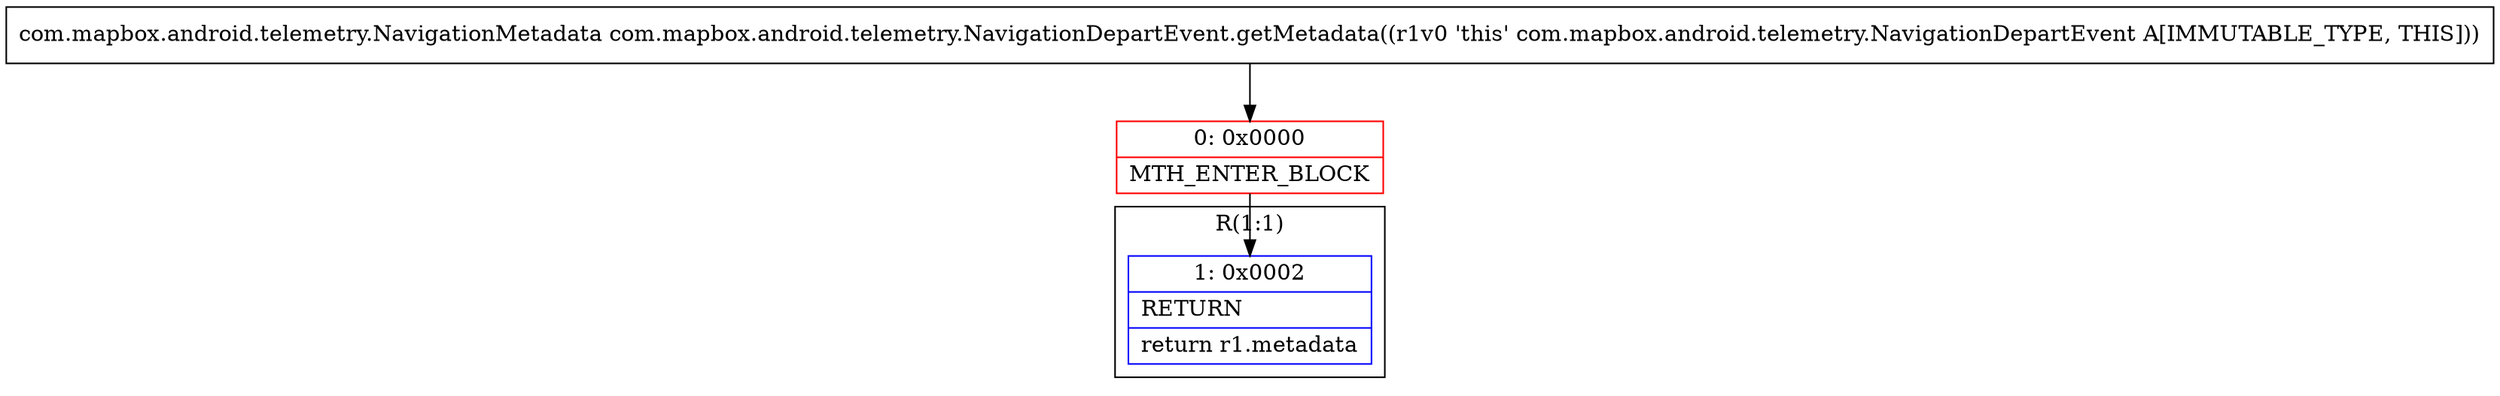 digraph "CFG forcom.mapbox.android.telemetry.NavigationDepartEvent.getMetadata()Lcom\/mapbox\/android\/telemetry\/NavigationMetadata;" {
subgraph cluster_Region_1093206408 {
label = "R(1:1)";
node [shape=record,color=blue];
Node_1 [shape=record,label="{1\:\ 0x0002|RETURN\l|return r1.metadata\l}"];
}
Node_0 [shape=record,color=red,label="{0\:\ 0x0000|MTH_ENTER_BLOCK\l}"];
MethodNode[shape=record,label="{com.mapbox.android.telemetry.NavigationMetadata com.mapbox.android.telemetry.NavigationDepartEvent.getMetadata((r1v0 'this' com.mapbox.android.telemetry.NavigationDepartEvent A[IMMUTABLE_TYPE, THIS])) }"];
MethodNode -> Node_0;
Node_0 -> Node_1;
}

